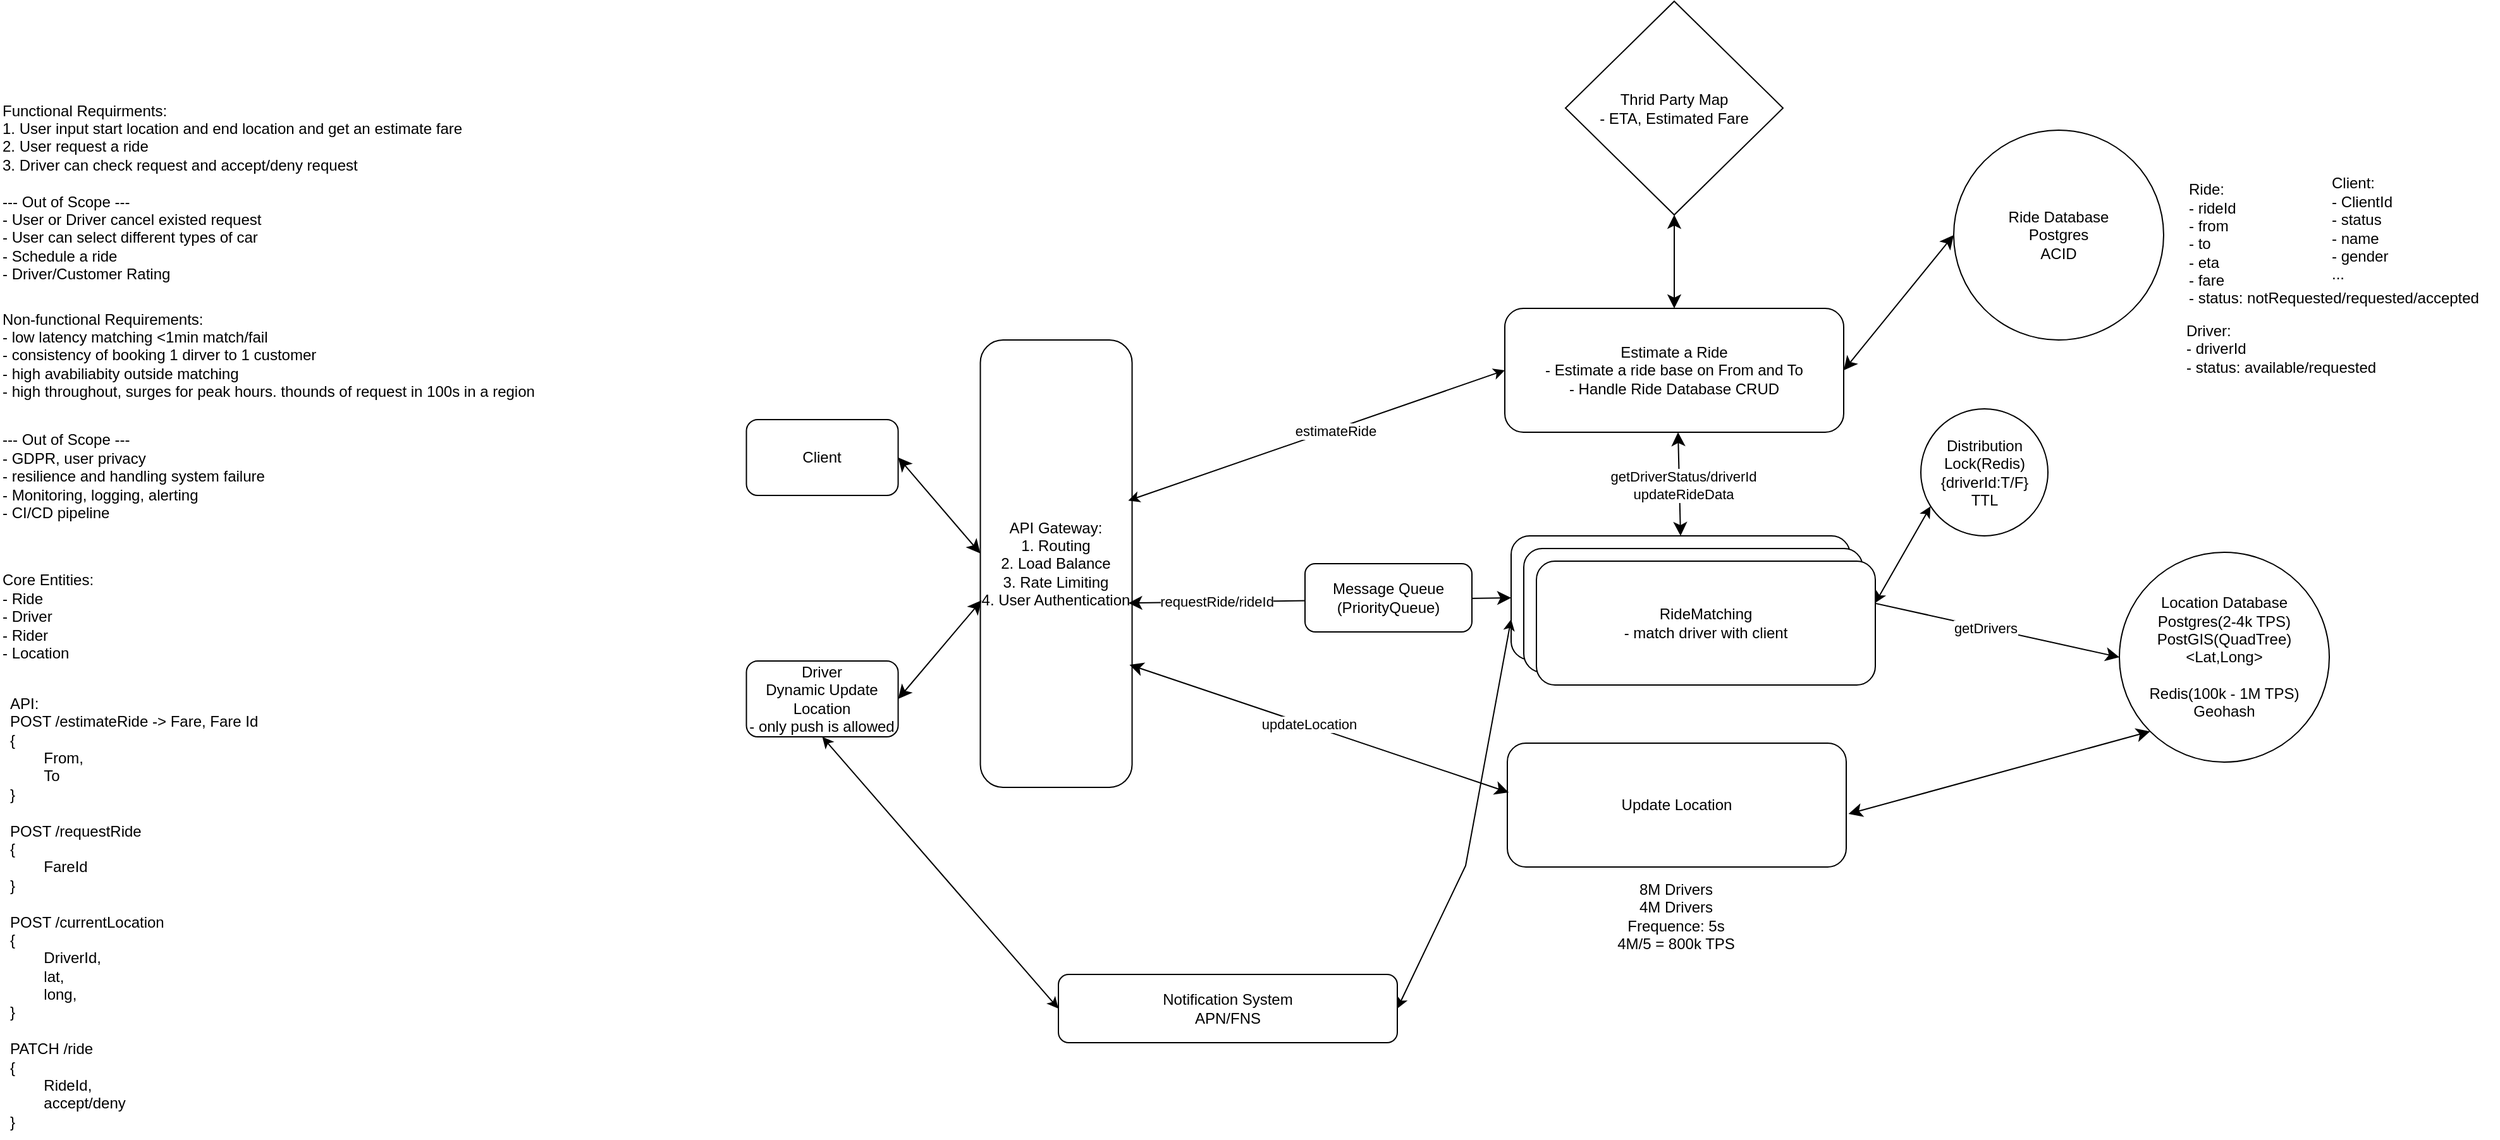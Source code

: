 <mxfile version="26.2.2">
  <diagram name="第 1 页" id="9DfvGnAm3WiwC3dsFYZc">
    <mxGraphModel dx="1327" dy="706" grid="0" gridSize="10" guides="1" tooltips="1" connect="1" arrows="1" fold="1" page="0" pageScale="1" pageWidth="827" pageHeight="1169" math="0" shadow="0">
      <root>
        <mxCell id="0" />
        <mxCell id="1" parent="0" />
        <mxCell id="XOxDb2wPPV5bAnsxv8yy-1" value="Functional Requirments:&lt;div&gt;1. User input start location and end location and get an estimate fare&lt;/div&gt;&lt;div&gt;2. User request a ride&amp;nbsp;&lt;/div&gt;&lt;div&gt;3. Driver can check request and&lt;span style=&quot;background-color: transparent; color: light-dark(rgb(0, 0, 0), rgb(255, 255, 255));&quot;&gt;&amp;nbsp;accept/deny request&lt;/span&gt;&lt;/div&gt;&lt;div&gt;&lt;br&gt;&lt;/div&gt;&lt;div&gt;--- Out of Scope ---&lt;/div&gt;&lt;div&gt;- User or Driver cancel existed request&lt;/div&gt;&lt;div&gt;- User can select different types of car&lt;/div&gt;&lt;div&gt;- Schedule a ride&lt;/div&gt;&lt;div&gt;- Driver/Customer Rating&lt;/div&gt;" style="text;html=1;align=left;verticalAlign=middle;resizable=0;points=[];autosize=1;strokeColor=none;fillColor=none;" parent="1" vertex="1">
          <mxGeometry x="-244" y="147" width="382" height="156" as="geometry" />
        </mxCell>
        <mxCell id="XOxDb2wPPV5bAnsxv8yy-2" value="Non-functional Requirements:&lt;div&gt;- low latency matching &amp;lt;1min match/fail&lt;/div&gt;&lt;div&gt;- consistency of booking 1 dirver to 1 customer&lt;/div&gt;&lt;div&gt;- high avabiliabity outside matching&lt;/div&gt;&lt;div&gt;- high throughout, surges for peak hours. thounds of request in 100s in a region&lt;span style=&quot;background-color: transparent; color: light-dark(rgb(0, 0, 0), rgb(255, 255, 255));&quot;&gt;&amp;nbsp;&lt;/span&gt;&lt;/div&gt;" style="text;html=1;align=left;verticalAlign=middle;resizable=0;points=[];autosize=1;strokeColor=none;fillColor=none;" parent="1" vertex="1">
          <mxGeometry x="-244" y="312" width="442" height="84" as="geometry" />
        </mxCell>
        <mxCell id="XOxDb2wPPV5bAnsxv8yy-3" value="--- Out of Scope ---&lt;div&gt;- GDPR, user privacy&lt;/div&gt;&lt;div&gt;- resilience and handling system failure&lt;/div&gt;&lt;div&gt;- Monitoring, logging, alerting&lt;/div&gt;&lt;div&gt;- CI/CD pipeline&lt;/div&gt;&lt;div&gt;&lt;br&gt;&lt;/div&gt;" style="text;html=1;align=left;verticalAlign=middle;resizable=0;points=[];autosize=1;strokeColor=none;fillColor=none;" parent="1" vertex="1">
          <mxGeometry x="-244" y="408" width="225" height="98" as="geometry" />
        </mxCell>
        <mxCell id="XOxDb2wPPV5bAnsxv8yy-4" value="Core Entities:&lt;div&gt;- Ride&lt;/div&gt;&lt;div&gt;- Driver&lt;/div&gt;&lt;div&gt;- Rider&lt;/div&gt;&lt;div&gt;- Location&lt;/div&gt;&lt;div&gt;&lt;br&gt;&lt;/div&gt;" style="text;html=1;align=left;verticalAlign=middle;resizable=0;points=[];autosize=1;strokeColor=none;fillColor=none;" parent="1" vertex="1">
          <mxGeometry x="-244" y="519" width="90" height="98" as="geometry" />
        </mxCell>
        <mxCell id="XOxDb2wPPV5bAnsxv8yy-5" value="API:&lt;div&gt;POST /estimateRide -&amp;gt; Fare, Fare Id&lt;/div&gt;&lt;div&gt;{&lt;/div&gt;&lt;div&gt;&lt;span style=&quot;white-space: pre;&quot;&gt;&#x9;&lt;/span&gt;From,&lt;/div&gt;&lt;div&gt;&lt;span style=&quot;white-space: pre;&quot;&gt;&#x9;&lt;/span&gt;To&lt;/div&gt;&lt;div&gt;}&lt;/div&gt;&lt;div&gt;&lt;br&gt;&lt;/div&gt;&lt;div&gt;POST /requestRide&lt;/div&gt;&lt;div&gt;{&lt;/div&gt;&lt;div&gt;&lt;span style=&quot;white-space: pre;&quot;&gt;&lt;span style=&quot;white-space: pre;&quot;&gt;&#x9;&lt;/span&gt;FareId&#x9;&lt;/span&gt;&lt;/div&gt;&lt;div&gt;}&lt;br&gt;&lt;br&gt;POST /currentLocation&lt;/div&gt;&lt;div&gt;{&lt;/div&gt;&lt;div&gt;&lt;span style=&quot;white-space: pre;&quot;&gt;&#x9;&lt;/span&gt;DriverId,&lt;br&gt;&lt;/div&gt;&lt;div&gt;&lt;span style=&quot;white-space: pre;&quot;&gt;&#x9;&lt;/span&gt;lat,&lt;br&gt;&lt;/div&gt;&lt;div&gt;&lt;span style=&quot;white-space: pre;&quot;&gt;&#x9;&lt;/span&gt;long,&lt;br&gt;&lt;/div&gt;&lt;div&gt;}&lt;/div&gt;&lt;div&gt;&lt;br&gt;&lt;/div&gt;&lt;div&gt;PATCH /ride&lt;/div&gt;&lt;div&gt;{&lt;/div&gt;&lt;div&gt;&lt;span style=&quot;white-space: pre;&quot;&gt;&#x9;&lt;/span&gt;RideId,&lt;/div&gt;&lt;div&gt;&lt;span style=&quot;white-space: pre;&quot;&gt;&#x9;&lt;/span&gt;accept/deny&lt;br&gt;&lt;/div&gt;&lt;div&gt;}&lt;/div&gt;" style="text;html=1;align=left;verticalAlign=middle;resizable=0;points=[];autosize=1;strokeColor=none;fillColor=none;" parent="1" vertex="1">
          <mxGeometry x="-238.5" y="616" width="214" height="358" as="geometry" />
        </mxCell>
        <mxCell id="pvMNa_8gBKhSatQfu7hA-1" value="Client" style="rounded=1;whiteSpace=wrap;html=1;" vertex="1" parent="1">
          <mxGeometry x="346.26" y="405" width="120" height="60" as="geometry" />
        </mxCell>
        <mxCell id="pvMNa_8gBKhSatQfu7hA-2" value="API Gateway:&lt;div&gt;1. Routing&lt;/div&gt;&lt;div&gt;2. Load Balance&lt;/div&gt;&lt;div&gt;3. Rate Limiting&lt;/div&gt;&lt;div&gt;4. User A&lt;span style=&quot;background-color: transparent;&quot;&gt;uthentication&lt;/span&gt;&lt;/div&gt;" style="rounded=1;whiteSpace=wrap;html=1;" vertex="1" parent="1">
          <mxGeometry x="531.26" y="342" width="120" height="354" as="geometry" />
        </mxCell>
        <mxCell id="pvMNa_8gBKhSatQfu7hA-6" value="" style="edgeStyle=none;orthogonalLoop=1;jettySize=auto;html=1;endArrow=classic;startArrow=classic;endSize=8;startSize=8;rounded=0;exitX=1;exitY=0.5;exitDx=0;exitDy=0;entryX=0;entryY=0.477;entryDx=0;entryDy=0;entryPerimeter=0;" edge="1" parent="1" source="pvMNa_8gBKhSatQfu7hA-1" target="pvMNa_8gBKhSatQfu7hA-2">
          <mxGeometry width="100" relative="1" as="geometry">
            <mxPoint x="299.26" y="557" as="sourcePoint" />
            <mxPoint x="399.26" y="557" as="targetPoint" />
            <Array as="points" />
          </mxGeometry>
        </mxCell>
        <mxCell id="pvMNa_8gBKhSatQfu7hA-7" value="Estimate a Ride&lt;div&gt;- Estimate a ride base on From and To&lt;/div&gt;&lt;div&gt;- Handle Ride Database CRUD&lt;/div&gt;" style="rounded=1;whiteSpace=wrap;html=1;" vertex="1" parent="1">
          <mxGeometry x="946" y="317" width="268" height="98" as="geometry" />
        </mxCell>
        <mxCell id="pvMNa_8gBKhSatQfu7hA-8" value="" style="endArrow=classic;startArrow=classic;html=1;rounded=0;exitX=0.975;exitY=0.359;exitDx=0;exitDy=0;exitPerimeter=0;entryX=0;entryY=0.5;entryDx=0;entryDy=0;" edge="1" parent="1" source="pvMNa_8gBKhSatQfu7hA-2" target="pvMNa_8gBKhSatQfu7hA-7">
          <mxGeometry width="50" height="50" relative="1" as="geometry">
            <mxPoint x="913" y="588" as="sourcePoint" />
            <mxPoint x="963" y="538" as="targetPoint" />
          </mxGeometry>
        </mxCell>
        <mxCell id="pvMNa_8gBKhSatQfu7hA-9" value="estimateRide" style="edgeLabel;html=1;align=center;verticalAlign=middle;resizable=0;points=[];" vertex="1" connectable="0" parent="pvMNa_8gBKhSatQfu7hA-8">
          <mxGeometry x="0.099" y="-1" relative="1" as="geometry">
            <mxPoint as="offset" />
          </mxGeometry>
        </mxCell>
        <mxCell id="pvMNa_8gBKhSatQfu7hA-10" value="Thrid Party Map&lt;br&gt;- ETA, Estimated Fare" style="rhombus;whiteSpace=wrap;html=1;" vertex="1" parent="1">
          <mxGeometry x="994" y="74" width="172" height="169" as="geometry" />
        </mxCell>
        <mxCell id="pvMNa_8gBKhSatQfu7hA-11" value="" style="edgeStyle=none;orthogonalLoop=1;jettySize=auto;html=1;endArrow=classic;startArrow=classic;endSize=8;startSize=8;rounded=0;exitX=0.5;exitY=1;exitDx=0;exitDy=0;" edge="1" parent="1" source="pvMNa_8gBKhSatQfu7hA-10" target="pvMNa_8gBKhSatQfu7hA-7">
          <mxGeometry width="100" relative="1" as="geometry">
            <mxPoint x="1079" y="244" as="sourcePoint" />
            <mxPoint x="708" y="478" as="targetPoint" />
            <Array as="points" />
          </mxGeometry>
        </mxCell>
        <mxCell id="pvMNa_8gBKhSatQfu7hA-12" value="Ride Database&lt;div&gt;Postgres&lt;/div&gt;&lt;div&gt;ACID&lt;/div&gt;" style="ellipse;whiteSpace=wrap;html=1;aspect=fixed;" vertex="1" parent="1">
          <mxGeometry x="1301" y="176" width="166" height="166" as="geometry" />
        </mxCell>
        <mxCell id="pvMNa_8gBKhSatQfu7hA-13" value="&lt;div&gt;Ride:&lt;/div&gt;&lt;div&gt;- rideId&lt;/div&gt;&lt;div&gt;- from&lt;/div&gt;&lt;div&gt;- to&lt;/div&gt;&lt;div&gt;- eta&lt;/div&gt;&lt;div&gt;- fare&lt;/div&gt;&lt;div&gt;- status: notRequested/requested/accepted&lt;/div&gt;" style="text;html=1;align=left;verticalAlign=middle;resizable=0;points=[];autosize=1;strokeColor=none;fillColor=none;" vertex="1" parent="1">
          <mxGeometry x="1485" y="209" width="247" height="113" as="geometry" />
        </mxCell>
        <mxCell id="pvMNa_8gBKhSatQfu7hA-15" value="" style="edgeStyle=none;orthogonalLoop=1;jettySize=auto;html=1;endArrow=classic;startArrow=classic;endSize=8;startSize=8;rounded=0;exitX=0;exitY=0.5;exitDx=0;exitDy=0;entryX=1;entryY=0.5;entryDx=0;entryDy=0;" edge="1" parent="1" source="pvMNa_8gBKhSatQfu7hA-12" target="pvMNa_8gBKhSatQfu7hA-7">
          <mxGeometry width="100" relative="1" as="geometry">
            <mxPoint x="1090" y="253" as="sourcePoint" />
            <mxPoint x="1090" y="327" as="targetPoint" />
            <Array as="points" />
          </mxGeometry>
        </mxCell>
        <mxCell id="pvMNa_8gBKhSatQfu7hA-16" value="RideMatching&lt;div&gt;- match driver with client&lt;/div&gt;" style="rounded=1;whiteSpace=wrap;html=1;" vertex="1" parent="1">
          <mxGeometry x="951" y="497" width="268" height="98" as="geometry" />
        </mxCell>
        <mxCell id="pvMNa_8gBKhSatQfu7hA-18" value="Location Database&lt;div&gt;Postgres(2-4k TPS)&lt;/div&gt;&lt;div&gt;PostGIS(QuadTree)&lt;/div&gt;&lt;div&gt;&amp;lt;Lat,Long&amp;gt;&lt;/div&gt;&lt;div&gt;&lt;br&gt;&lt;/div&gt;&lt;div&gt;Redis(100k - 1M TPS)&lt;/div&gt;&lt;div&gt;Geohash&lt;/div&gt;" style="ellipse;whiteSpace=wrap;html=1;aspect=fixed;" vertex="1" parent="1">
          <mxGeometry x="1432" y="510" width="166" height="166" as="geometry" />
        </mxCell>
        <mxCell id="pvMNa_8gBKhSatQfu7hA-20" value="getDrivers" style="edgeStyle=none;orthogonalLoop=1;jettySize=auto;html=1;endArrow=classic;startArrow=classic;endSize=8;startSize=8;rounded=0;exitX=0;exitY=0.5;exitDx=0;exitDy=0;entryX=1;entryY=0.5;entryDx=0;entryDy=0;" edge="1" parent="1" source="pvMNa_8gBKhSatQfu7hA-18" target="pvMNa_8gBKhSatQfu7hA-16">
          <mxGeometry width="100" relative="1" as="geometry">
            <mxPoint x="1310" y="269" as="sourcePoint" />
            <mxPoint x="1224" y="376" as="targetPoint" />
            <Array as="points" />
          </mxGeometry>
        </mxCell>
        <mxCell id="pvMNa_8gBKhSatQfu7hA-21" value="Driver&lt;div&gt;Dynamic Update Location&lt;/div&gt;&lt;div&gt;- only push is allowed&lt;/div&gt;" style="rounded=1;whiteSpace=wrap;html=1;" vertex="1" parent="1">
          <mxGeometry x="346.26" y="596" width="120" height="60" as="geometry" />
        </mxCell>
        <mxCell id="pvMNa_8gBKhSatQfu7hA-22" value="Notification System&lt;br&gt;APN/FNS" style="rounded=1;whiteSpace=wrap;html=1;" vertex="1" parent="1">
          <mxGeometry x="593" y="844" width="268" height="54" as="geometry" />
        </mxCell>
        <mxCell id="pvMNa_8gBKhSatQfu7hA-24" value="" style="endArrow=classic;startArrow=classic;html=1;rounded=0;exitX=1;exitY=0.5;exitDx=0;exitDy=0;entryX=0;entryY=0.673;entryDx=0;entryDy=0;entryPerimeter=0;" edge="1" parent="1" source="pvMNa_8gBKhSatQfu7hA-22" target="pvMNa_8gBKhSatQfu7hA-16">
          <mxGeometry width="50" height="50" relative="1" as="geometry">
            <mxPoint x="869" y="664" as="sourcePoint" />
            <mxPoint x="919" y="614" as="targetPoint" />
            <Array as="points">
              <mxPoint x="915" y="758" />
            </Array>
          </mxGeometry>
        </mxCell>
        <mxCell id="pvMNa_8gBKhSatQfu7hA-25" value="" style="endArrow=classic;startArrow=classic;html=1;rounded=0;exitX=0.5;exitY=1;exitDx=0;exitDy=0;entryX=0;entryY=0.5;entryDx=0;entryDy=0;" edge="1" parent="1" source="pvMNa_8gBKhSatQfu7hA-21" target="pvMNa_8gBKhSatQfu7hA-22">
          <mxGeometry width="50" height="50" relative="1" as="geometry">
            <mxPoint x="869" y="664" as="sourcePoint" />
            <mxPoint x="919" y="614" as="targetPoint" />
          </mxGeometry>
        </mxCell>
        <mxCell id="pvMNa_8gBKhSatQfu7hA-26" value="" style="edgeStyle=none;orthogonalLoop=1;jettySize=auto;html=1;endArrow=classic;startArrow=classic;endSize=8;startSize=8;rounded=0;exitX=1;exitY=0.5;exitDx=0;exitDy=0;entryX=0.008;entryY=0.582;entryDx=0;entryDy=0;entryPerimeter=0;" edge="1" parent="1" source="pvMNa_8gBKhSatQfu7hA-21" target="pvMNa_8gBKhSatQfu7hA-2">
          <mxGeometry width="100" relative="1" as="geometry">
            <mxPoint x="476.26" y="445" as="sourcePoint" />
            <mxPoint x="572.26" y="545" as="targetPoint" />
            <Array as="points" />
          </mxGeometry>
        </mxCell>
        <mxCell id="pvMNa_8gBKhSatQfu7hA-27" value="" style="edgeStyle=none;orthogonalLoop=1;jettySize=auto;html=1;endArrow=classic;startArrow=classic;endSize=8;startSize=8;rounded=0;entryX=0.975;entryY=0.588;entryDx=0;entryDy=0;exitX=0;exitY=0.5;exitDx=0;exitDy=0;entryPerimeter=0;" edge="1" parent="1" source="pvMNa_8gBKhSatQfu7hA-16" target="pvMNa_8gBKhSatQfu7hA-2">
          <mxGeometry width="100" relative="1" as="geometry">
            <mxPoint x="953" y="572" as="sourcePoint" />
            <mxPoint x="811" y="596" as="targetPoint" />
            <Array as="points" />
          </mxGeometry>
        </mxCell>
        <mxCell id="pvMNa_8gBKhSatQfu7hA-32" value="requestRide/rideId" style="edgeLabel;html=1;align=center;verticalAlign=middle;resizable=0;points=[];" vertex="1" connectable="0" parent="pvMNa_8gBKhSatQfu7hA-27">
          <mxGeometry x="-0.029" y="-2" relative="1" as="geometry">
            <mxPoint x="-86" y="3" as="offset" />
          </mxGeometry>
        </mxCell>
        <mxCell id="pvMNa_8gBKhSatQfu7hA-28" value="&lt;div&gt;Driver:&lt;/div&gt;&lt;div&gt;- driverId&lt;/div&gt;&lt;div&gt;- status: available/requested&lt;/div&gt;" style="text;html=1;align=left;verticalAlign=middle;resizable=0;points=[];autosize=1;strokeColor=none;fillColor=none;" vertex="1" parent="1">
          <mxGeometry x="1482.5" y="321" width="168" height="55" as="geometry" />
        </mxCell>
        <mxCell id="pvMNa_8gBKhSatQfu7hA-29" value="" style="edgeStyle=none;orthogonalLoop=1;jettySize=auto;html=1;endArrow=classic;startArrow=classic;endSize=8;startSize=8;rounded=0;exitX=0.5;exitY=1;exitDx=0;exitDy=0;entryX=0.5;entryY=0;entryDx=0;entryDy=0;" edge="1" parent="1" target="pvMNa_8gBKhSatQfu7hA-16">
          <mxGeometry width="100" relative="1" as="geometry">
            <mxPoint x="1083" y="415" as="sourcePoint" />
            <mxPoint x="1083" y="489" as="targetPoint" />
            <Array as="points" />
          </mxGeometry>
        </mxCell>
        <mxCell id="pvMNa_8gBKhSatQfu7hA-31" value="getDriverStatus/driverId&lt;div&gt;updateRideData&lt;/div&gt;" style="edgeLabel;html=1;align=center;verticalAlign=middle;resizable=0;points=[];" vertex="1" connectable="0" parent="pvMNa_8gBKhSatQfu7hA-29">
          <mxGeometry x="0.01" y="3" relative="1" as="geometry">
            <mxPoint as="offset" />
          </mxGeometry>
        </mxCell>
        <mxCell id="pvMNa_8gBKhSatQfu7hA-33" value="Update Location" style="rounded=1;whiteSpace=wrap;html=1;" vertex="1" parent="1">
          <mxGeometry x="948" y="661" width="268" height="98" as="geometry" />
        </mxCell>
        <mxCell id="pvMNa_8gBKhSatQfu7hA-35" value="" style="edgeStyle=none;orthogonalLoop=1;jettySize=auto;html=1;endArrow=classic;startArrow=classic;endSize=8;startSize=8;rounded=0;exitX=0.983;exitY=0.726;exitDx=0;exitDy=0;entryX=0.004;entryY=0.398;entryDx=0;entryDy=0;entryPerimeter=0;exitPerimeter=0;" edge="1" parent="1" source="pvMNa_8gBKhSatQfu7hA-2" target="pvMNa_8gBKhSatQfu7hA-33">
          <mxGeometry width="100" relative="1" as="geometry">
            <mxPoint x="597" y="641" as="sourcePoint" />
            <mxPoint x="708" y="558" as="targetPoint" />
            <Array as="points" />
          </mxGeometry>
        </mxCell>
        <mxCell id="pvMNa_8gBKhSatQfu7hA-36" value="updateLocation" style="edgeLabel;html=1;align=center;verticalAlign=middle;resizable=0;points=[];" vertex="1" connectable="0" parent="pvMNa_8gBKhSatQfu7hA-35">
          <mxGeometry x="-0.054" y="1" relative="1" as="geometry">
            <mxPoint as="offset" />
          </mxGeometry>
        </mxCell>
        <mxCell id="pvMNa_8gBKhSatQfu7hA-37" value="" style="edgeStyle=none;orthogonalLoop=1;jettySize=auto;html=1;endArrow=classic;startArrow=classic;endSize=8;startSize=8;rounded=0;exitX=0;exitY=1;exitDx=0;exitDy=0;entryX=1.007;entryY=0.571;entryDx=0;entryDy=0;entryPerimeter=0;" edge="1" parent="1" source="pvMNa_8gBKhSatQfu7hA-18" target="pvMNa_8gBKhSatQfu7hA-33">
          <mxGeometry width="100" relative="1" as="geometry">
            <mxPoint x="1325" y="553" as="sourcePoint" />
            <mxPoint x="1224" y="553" as="targetPoint" />
            <Array as="points" />
          </mxGeometry>
        </mxCell>
        <mxCell id="pvMNa_8gBKhSatQfu7hA-38" value="8M Drivers&lt;div&gt;4M Drivers&lt;/div&gt;&lt;div&gt;Frequence: 5s&lt;/div&gt;&lt;div&gt;4M/5 = 800k TPS&lt;/div&gt;" style="text;html=1;align=center;verticalAlign=middle;resizable=0;points=[];autosize=1;strokeColor=none;fillColor=none;" vertex="1" parent="1">
          <mxGeometry x="1025" y="763" width="111" height="70" as="geometry" />
        </mxCell>
        <mxCell id="pvMNa_8gBKhSatQfu7hA-40" value="RideMatching&lt;div&gt;- match driver with client&lt;/div&gt;" style="rounded=1;whiteSpace=wrap;html=1;" vertex="1" parent="1">
          <mxGeometry x="961" y="507" width="268" height="98" as="geometry" />
        </mxCell>
        <mxCell id="pvMNa_8gBKhSatQfu7hA-41" value="RideMatching&lt;div&gt;- match driver with client&lt;/div&gt;" style="rounded=1;whiteSpace=wrap;html=1;" vertex="1" parent="1">
          <mxGeometry x="971" y="517" width="268" height="98" as="geometry" />
        </mxCell>
        <mxCell id="pvMNa_8gBKhSatQfu7hA-43" value="&lt;div&gt;Client:&lt;/div&gt;&lt;div&gt;- ClientId&lt;/div&gt;&lt;div&gt;- status&lt;/div&gt;&lt;div&gt;- name&lt;/div&gt;&lt;div&gt;- gender&lt;/div&gt;&lt;div&gt;...&lt;/div&gt;" style="text;html=1;align=left;verticalAlign=middle;resizable=0;points=[];autosize=1;strokeColor=none;fillColor=none;" vertex="1" parent="1">
          <mxGeometry x="1598" y="205" width="66" height="98" as="geometry" />
        </mxCell>
        <mxCell id="pvMNa_8gBKhSatQfu7hA-44" value="Distribution Lock(Redis)&lt;div&gt;{driverId:T/F}&lt;/div&gt;&lt;div&gt;TTL&lt;/div&gt;" style="ellipse;whiteSpace=wrap;html=1;aspect=fixed;" vertex="1" parent="1">
          <mxGeometry x="1275" y="396.5" width="100.5" height="100.5" as="geometry" />
        </mxCell>
        <mxCell id="pvMNa_8gBKhSatQfu7hA-47" value="" style="endArrow=classic;startArrow=classic;html=1;rounded=0;entryX=0.076;entryY=0.768;entryDx=0;entryDy=0;entryPerimeter=0;exitX=1;exitY=0.337;exitDx=0;exitDy=0;exitPerimeter=0;" edge="1" parent="1" source="pvMNa_8gBKhSatQfu7hA-41" target="pvMNa_8gBKhSatQfu7hA-44">
          <mxGeometry width="50" height="50" relative="1" as="geometry">
            <mxPoint x="1212" y="553" as="sourcePoint" />
            <mxPoint x="1262" y="503" as="targetPoint" />
          </mxGeometry>
        </mxCell>
        <mxCell id="pvMNa_8gBKhSatQfu7hA-48" value="Message Queue&lt;div&gt;(PriorityQueue)&lt;/div&gt;" style="rounded=1;whiteSpace=wrap;html=1;" vertex="1" parent="1">
          <mxGeometry x="788" y="519" width="132" height="54" as="geometry" />
        </mxCell>
      </root>
    </mxGraphModel>
  </diagram>
</mxfile>
